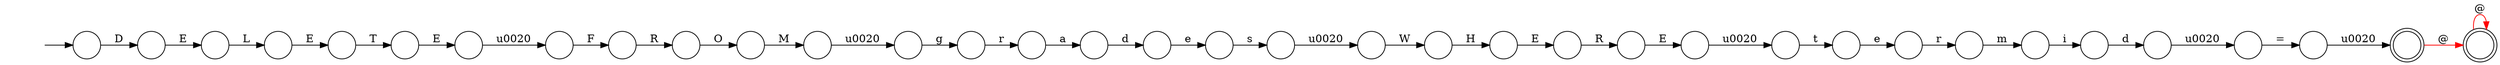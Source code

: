 digraph Automaton {
  rankdir = LR;
  0 [shape=circle,label=""];
  0 -> 9 [label="r"]
  1 [shape=circle,label=""];
  1 -> 31 [label="H"]
  2 [shape=circle,label=""];
  2 -> 33 [label="E"]
  3 [shape=circle,label=""];
  3 -> 35 [label="E"]
  4 [shape=circle,label=""];
  4 -> 3 [label="T"]
  5 [shape=circle,label=""];
  5 -> 29 [label="\u0020"]
  6 [shape=circle,label=""];
  6 -> 13 [label="O"]
  7 [shape=circle,label=""];
  7 -> 6 [label="R"]
  8 [shape=circle,label=""];
  initial [shape=plaintext,label=""];
  initial -> 8
  8 -> 14 [label="D"]
  9 [shape=circle,label=""];
  9 -> 19 [label="m"]
  10 [shape=circle,label=""];
  10 -> 30 [label="d"]
  11 [shape=doublecircle,label=""];
  11 -> 11 [label="@",color=red]
  12 [shape=circle,label=""];
  12 -> 24 [label="\u0020"]
  13 [shape=circle,label=""];
  13 -> 28 [label="M"]
  14 [shape=circle,label=""];
  14 -> 17 [label="E"]
  15 [shape=circle,label=""];
  15 -> 7 [label="F"]
  16 [shape=circle,label=""];
  16 -> 0 [label="e"]
  17 [shape=circle,label=""];
  17 -> 21 [label="L"]
  18 [shape=circle,label=""];
  18 -> 5 [label="="]
  19 [shape=circle,label=""];
  19 -> 10 [label="i"]
  20 [shape=circle,label=""];
  20 -> 16 [label="t"]
  21 [shape=circle,label=""];
  21 -> 4 [label="E"]
  22 [shape=circle,label=""];
  22 -> 2 [label="R"]
  23 [shape=circle,label=""];
  23 -> 32 [label="e"]
  24 [shape=circle,label=""];
  24 -> 1 [label="W"]
  25 [shape=circle,label=""];
  25 -> 27 [label="a"]
  26 [shape=circle,label=""];
  26 -> 25 [label="r"]
  27 [shape=circle,label=""];
  27 -> 23 [label="d"]
  28 [shape=circle,label=""];
  28 -> 34 [label="\u0020"]
  29 [shape=doublecircle,label=""];
  29 -> 11 [label="@",color=red]
  30 [shape=circle,label=""];
  30 -> 18 [label="\u0020"]
  31 [shape=circle,label=""];
  31 -> 22 [label="E"]
  32 [shape=circle,label=""];
  32 -> 12 [label="s"]
  33 [shape=circle,label=""];
  33 -> 20 [label="\u0020"]
  34 [shape=circle,label=""];
  34 -> 26 [label="g"]
  35 [shape=circle,label=""];
  35 -> 15 [label="\u0020"]
}
